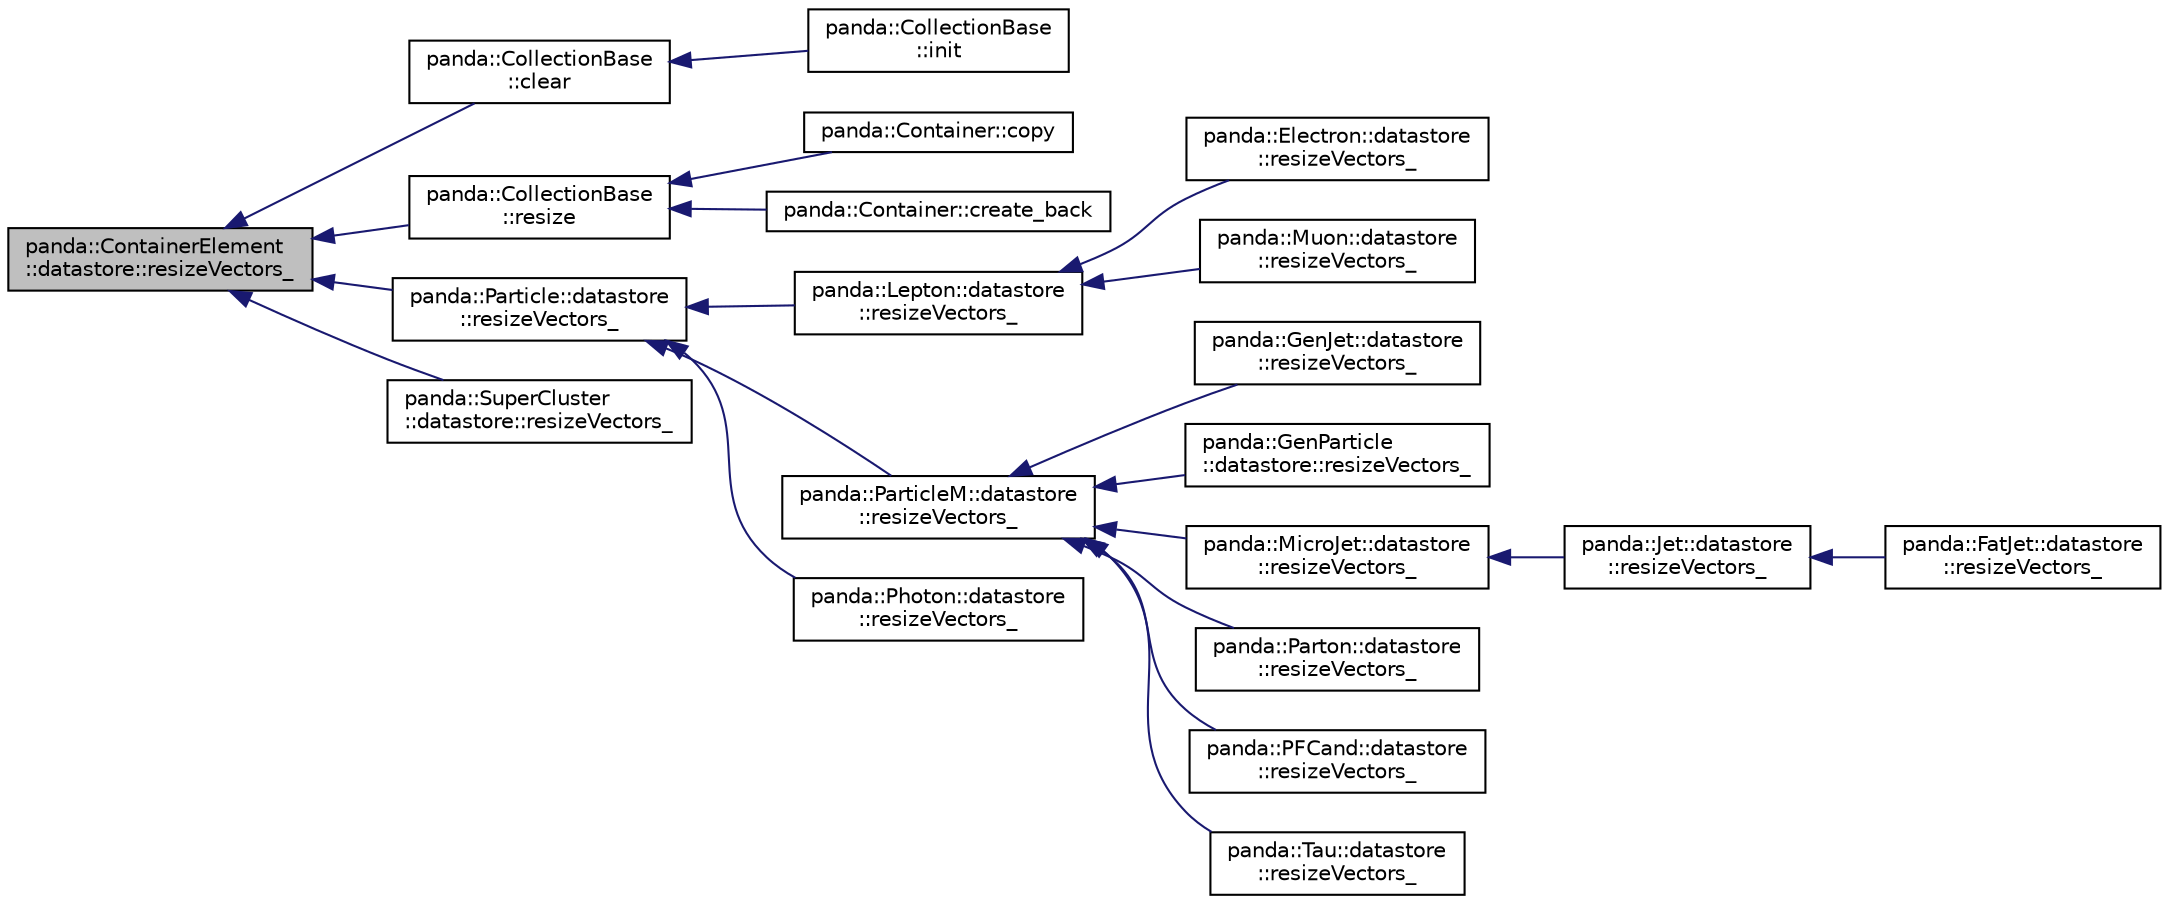digraph "panda::ContainerElement::datastore::resizeVectors_"
{
 // INTERACTIVE_SVG=YES
  edge [fontname="Helvetica",fontsize="10",labelfontname="Helvetica",labelfontsize="10"];
  node [fontname="Helvetica",fontsize="10",shape=record];
  rankdir="LR";
  Node1 [label="panda::ContainerElement\l::datastore::resizeVectors_",height=0.2,width=0.4,color="black", fillcolor="grey75", style="filled" fontcolor="black"];
  Node1 -> Node2 [dir="back",color="midnightblue",fontsize="10",style="solid"];
  Node2 [label="panda::CollectionBase\l::clear",height=0.2,width=0.4,color="black", fillcolor="white", style="filled",URL="$classpanda_1_1CollectionBase.html#a5820623424a01aa34f3988ead2612576"];
  Node2 -> Node3 [dir="back",color="midnightblue",fontsize="10",style="solid"];
  Node3 [label="panda::CollectionBase\l::init",height=0.2,width=0.4,color="black", fillcolor="white", style="filled",URL="$classpanda_1_1CollectionBase.html#a5d7caaf03fa968bd6c9dad5b6ffe4687",tooltip="Reset object state. "];
  Node1 -> Node4 [dir="back",color="midnightblue",fontsize="10",style="solid"];
  Node4 [label="panda::CollectionBase\l::resize",height=0.2,width=0.4,color="black", fillcolor="white", style="filled",URL="$classpanda_1_1CollectionBase.html#a3ec014ac2da87bb755afbea0822621cc",tooltip="Resize the container. "];
  Node4 -> Node5 [dir="back",color="midnightblue",fontsize="10",style="solid"];
  Node5 [label="panda::Container::copy",height=0.2,width=0.4,color="black", fillcolor="white", style="filled",URL="$classpanda_1_1Container.html#a05e9a487429721164541511d87a9783d"];
  Node4 -> Node6 [dir="back",color="midnightblue",fontsize="10",style="solid"];
  Node6 [label="panda::Container::create_back",height=0.2,width=0.4,color="black", fillcolor="white", style="filled",URL="$classpanda_1_1Container.html#a9603d59e46e21b048714a9760964b536"];
  Node1 -> Node7 [dir="back",color="midnightblue",fontsize="10",style="solid"];
  Node7 [label="panda::Particle::datastore\l::resizeVectors_",height=0.2,width=0.4,color="black", fillcolor="white", style="filled",URL="$structpanda_1_1Particle_1_1datastore.html#aef7e06dbd8399f7de3215aa895907c5f",tooltip="Override when there are vector members. "];
  Node7 -> Node8 [dir="back",color="midnightblue",fontsize="10",style="solid"];
  Node8 [label="panda::Lepton::datastore\l::resizeVectors_",height=0.2,width=0.4,color="black", fillcolor="white", style="filled",URL="$structpanda_1_1Lepton_1_1datastore.html#ae0167ad568d7b57d6e11b1775cd790c7",tooltip="Override when there are vector members. "];
  Node8 -> Node9 [dir="back",color="midnightblue",fontsize="10",style="solid"];
  Node9 [label="panda::Electron::datastore\l::resizeVectors_",height=0.2,width=0.4,color="black", fillcolor="white", style="filled",URL="$structpanda_1_1Electron_1_1datastore.html#a8f0e7ee31635f5cf7482c86b732877a2",tooltip="Override when there are vector members. "];
  Node8 -> Node10 [dir="back",color="midnightblue",fontsize="10",style="solid"];
  Node10 [label="panda::Muon::datastore\l::resizeVectors_",height=0.2,width=0.4,color="black", fillcolor="white", style="filled",URL="$structpanda_1_1Muon_1_1datastore.html#a77544efc70e6058bc86a09dc6a13f483",tooltip="Override when there are vector members. "];
  Node7 -> Node11 [dir="back",color="midnightblue",fontsize="10",style="solid"];
  Node11 [label="panda::ParticleM::datastore\l::resizeVectors_",height=0.2,width=0.4,color="black", fillcolor="white", style="filled",URL="$structpanda_1_1ParticleM_1_1datastore.html#a6dd61d4a8f70e81a1638757a5edbc7ed",tooltip="Override when there are vector members. "];
  Node11 -> Node12 [dir="back",color="midnightblue",fontsize="10",style="solid"];
  Node12 [label="panda::GenJet::datastore\l::resizeVectors_",height=0.2,width=0.4,color="black", fillcolor="white", style="filled",URL="$structpanda_1_1GenJet_1_1datastore.html#a6b6d0feb6fe978115c45180cccb7497b",tooltip="Override when there are vector members. "];
  Node11 -> Node13 [dir="back",color="midnightblue",fontsize="10",style="solid"];
  Node13 [label="panda::GenParticle\l::datastore::resizeVectors_",height=0.2,width=0.4,color="black", fillcolor="white", style="filled",URL="$structpanda_1_1GenParticle_1_1datastore.html#a28a604490b71305ae71b9671e3ea0bdf",tooltip="Override when there are vector members. "];
  Node11 -> Node14 [dir="back",color="midnightblue",fontsize="10",style="solid"];
  Node14 [label="panda::MicroJet::datastore\l::resizeVectors_",height=0.2,width=0.4,color="black", fillcolor="white", style="filled",URL="$structpanda_1_1MicroJet_1_1datastore.html#a9570f85bfad7f55e239670d0f364cb8b",tooltip="Override when there are vector members. "];
  Node14 -> Node15 [dir="back",color="midnightblue",fontsize="10",style="solid"];
  Node15 [label="panda::Jet::datastore\l::resizeVectors_",height=0.2,width=0.4,color="black", fillcolor="white", style="filled",URL="$structpanda_1_1Jet_1_1datastore.html#a8de9fbcd55c17f7d3d022088f6ded487",tooltip="Override when there are vector members. "];
  Node15 -> Node16 [dir="back",color="midnightblue",fontsize="10",style="solid"];
  Node16 [label="panda::FatJet::datastore\l::resizeVectors_",height=0.2,width=0.4,color="black", fillcolor="white", style="filled",URL="$structpanda_1_1FatJet_1_1datastore.html#ac707315048c1fe184534202259fbdda9",tooltip="Override when there are vector members. "];
  Node11 -> Node17 [dir="back",color="midnightblue",fontsize="10",style="solid"];
  Node17 [label="panda::Parton::datastore\l::resizeVectors_",height=0.2,width=0.4,color="black", fillcolor="white", style="filled",URL="$structpanda_1_1Parton_1_1datastore.html#a85ed8f023c9fddb6ada93150e4d03c22",tooltip="Override when there are vector members. "];
  Node11 -> Node18 [dir="back",color="midnightblue",fontsize="10",style="solid"];
  Node18 [label="panda::PFCand::datastore\l::resizeVectors_",height=0.2,width=0.4,color="black", fillcolor="white", style="filled",URL="$structpanda_1_1PFCand_1_1datastore.html#a3e3acf6cc81f4ebe16220a7931b3bb2d",tooltip="Override when there are vector members. "];
  Node11 -> Node19 [dir="back",color="midnightblue",fontsize="10",style="solid"];
  Node19 [label="panda::Tau::datastore\l::resizeVectors_",height=0.2,width=0.4,color="black", fillcolor="white", style="filled",URL="$structpanda_1_1Tau_1_1datastore.html#a1dce455474842a78eb6a7ab7b3271f3a",tooltip="Override when there are vector members. "];
  Node7 -> Node20 [dir="back",color="midnightblue",fontsize="10",style="solid"];
  Node20 [label="panda::Photon::datastore\l::resizeVectors_",height=0.2,width=0.4,color="black", fillcolor="white", style="filled",URL="$structpanda_1_1Photon_1_1datastore.html#a819de9f7590bca725315d2b6432b0f6a",tooltip="Override when there are vector members. "];
  Node1 -> Node21 [dir="back",color="midnightblue",fontsize="10",style="solid"];
  Node21 [label="panda::SuperCluster\l::datastore::resizeVectors_",height=0.2,width=0.4,color="black", fillcolor="white", style="filled",URL="$structpanda_1_1SuperCluster_1_1datastore.html#a8ca840d594bb0fd1168615b0ae11988f",tooltip="Override when there are vector members. "];
}
